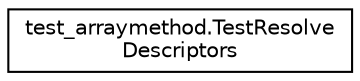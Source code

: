 digraph "Graphical Class Hierarchy"
{
 // LATEX_PDF_SIZE
  edge [fontname="Helvetica",fontsize="10",labelfontname="Helvetica",labelfontsize="10"];
  node [fontname="Helvetica",fontsize="10",shape=record];
  rankdir="LR";
  Node0 [label="test_arraymethod.TestResolve\lDescriptors",height=0.2,width=0.4,color="black", fillcolor="white", style="filled",URL="$classtest__arraymethod_1_1TestResolveDescriptors.html",tooltip=" "];
}
